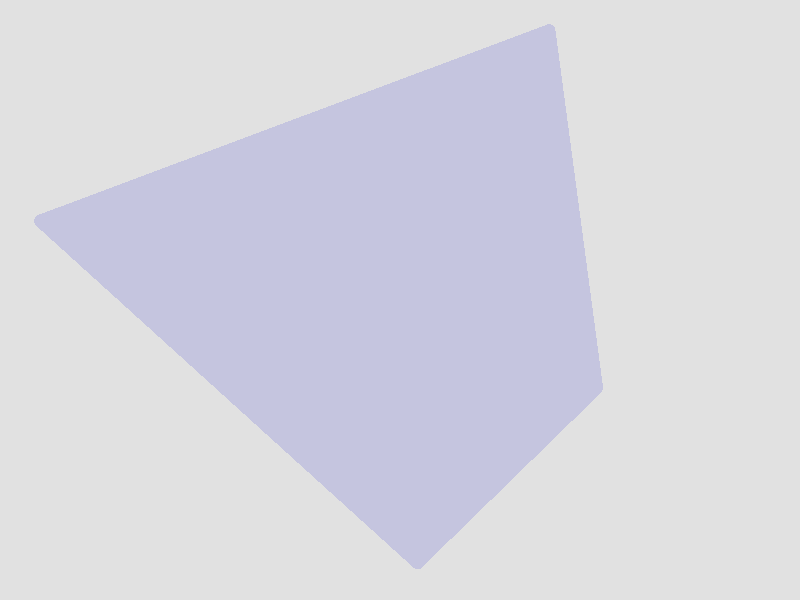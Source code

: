 #include "colors.inc"

camera {
 location <0, 0, -12>
 look_at 0
 angle 18
}

light_source { <3, 15, -15> White }
background { Gray75 }

#declare frame_w = 0.03;

union {
 union {
  cylinder { <1, 1, 1>, <-1, -1, 1>, frame_w }
  cylinder { <1, 1, 1>, <-1, 1, -1>, frame_w }
  cylinder { <1, 1, 1>, <1, -1, -1>, frame_w }
  cylinder { <-1, -1, 1>, <1, -1, -1>, frame_w }
  cylinder { <-1, -1, 1>, <-1, 1, -1>, frame_w }
  cylinder { <1, -1, -1>, <-1, 1, -1>, frame_w }
  sphere { <1, 1, 1>, frame_w }
  sphere { <-1, -1, 1>, frame_w }
  sphere { <-1, 1, -1>, frame_w }
  sphere { <1, -1, -1>, frame_w }
  texture {
   pigment { color LightSteelBlue }
   finish { ambient .2 diffuse 0.8 specular 1 }
  }
 }

 union {
  triangle { <1, 1, 1>, <-1, -1, 1>, <-1, 1, -1> }
  triangle { <1, 1, 1>, <-1, -1, 1>, <1, -1, -1> }
  triangle { <1, 1, 1>, <-1, 1, -1>, <1, -1, -1> }
  triangle { <-1, -1, 1>, <-1, 1, -1>, <1, -1, -1> }
  texture { 
   pigment { color LightSteelBlue filter 0.8 }
  }
 }
 rotate z * 30
 rotate y * 25
 rotate y * clock * 360
}
